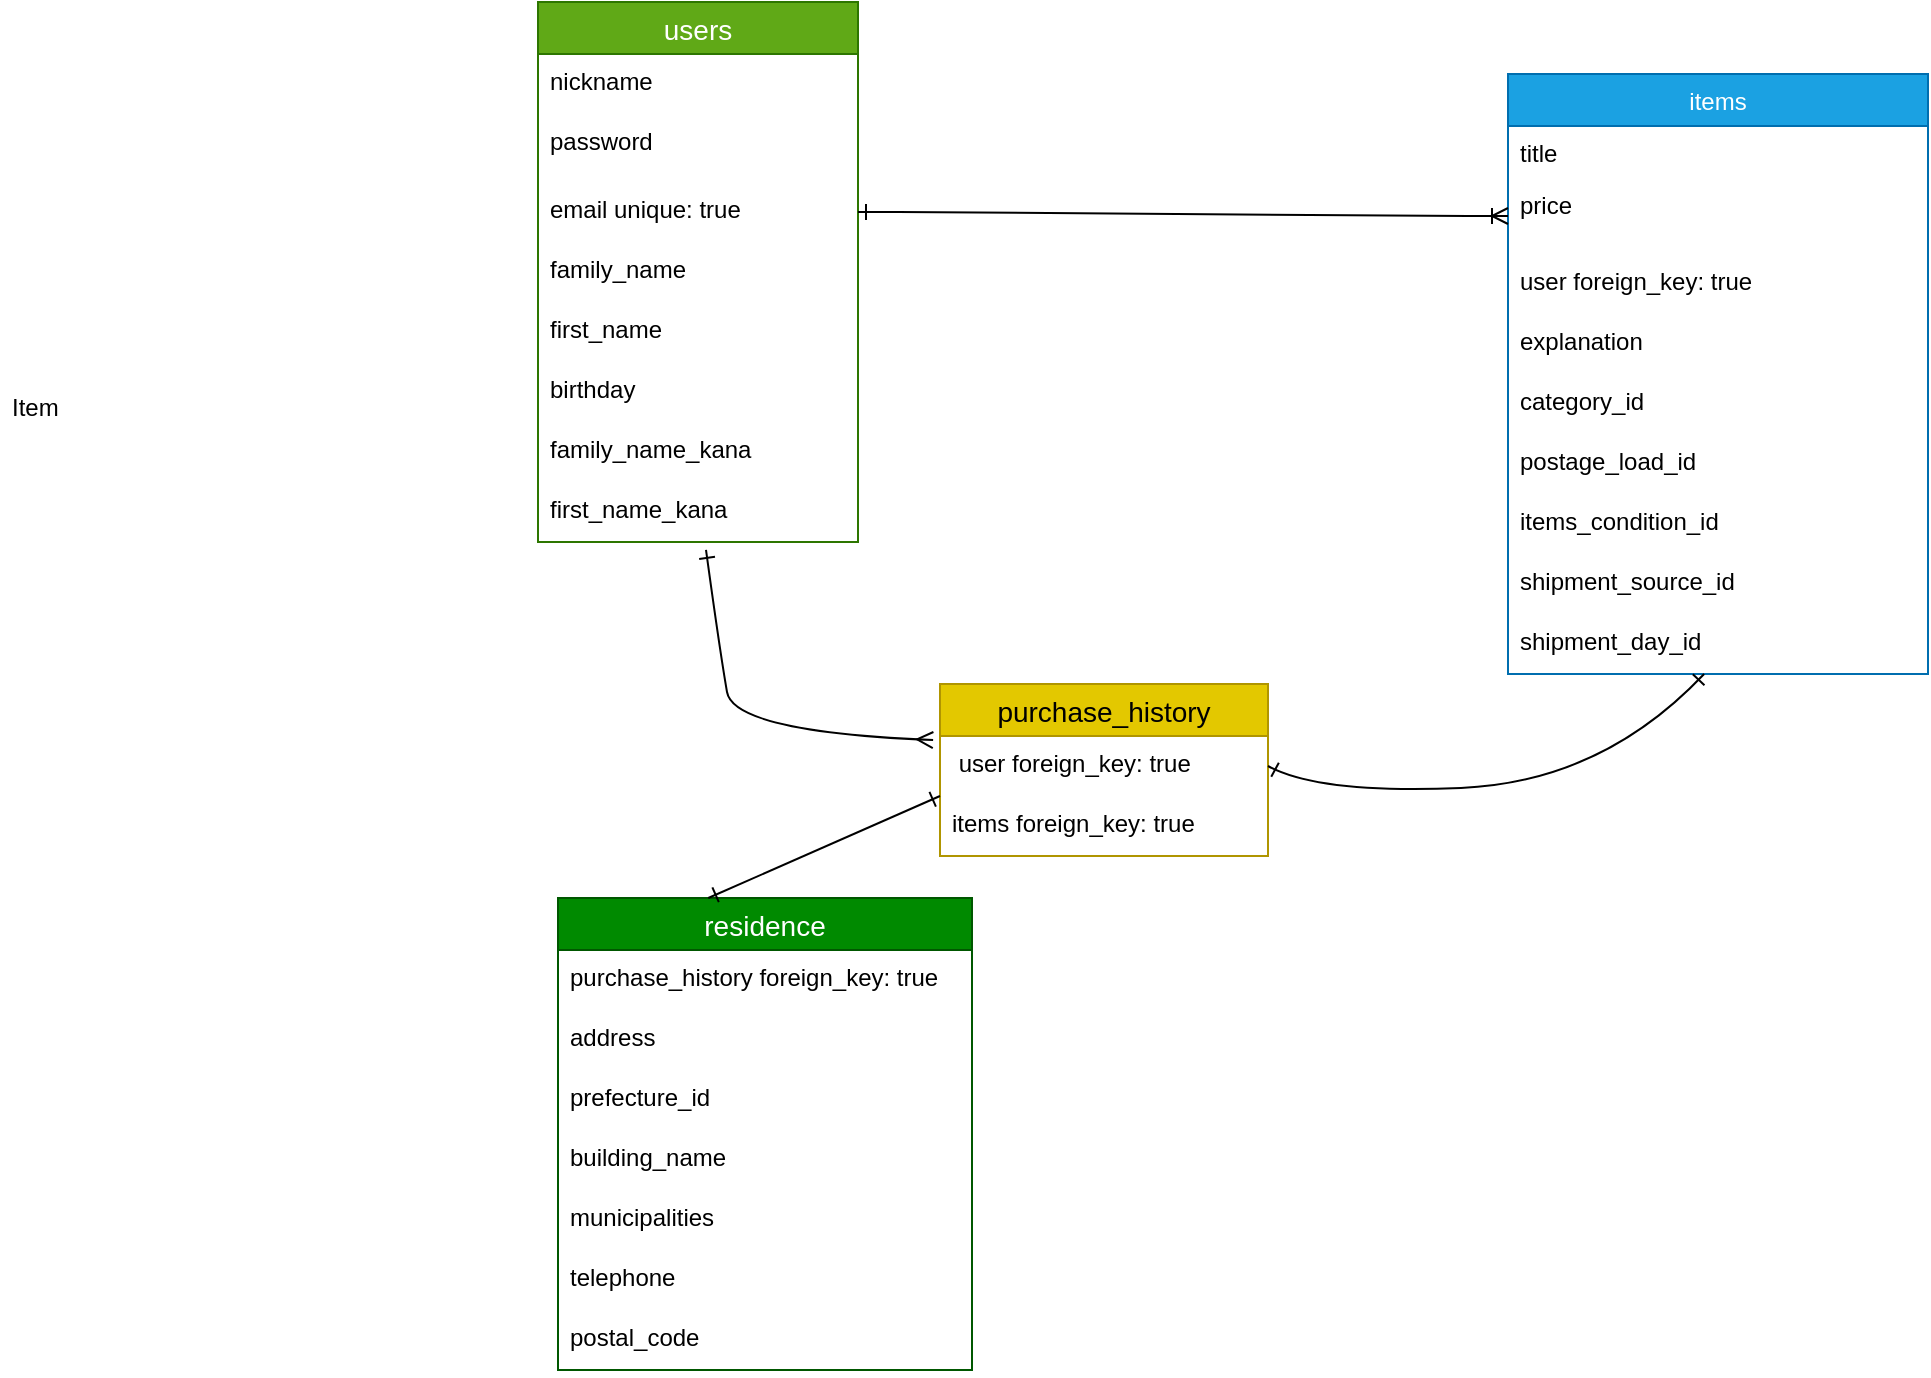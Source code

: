 <mxfile>
    <diagram id="U56RGf5y1xXyL2C-XIBv" name="ページ1">
        <mxGraphModel dx="1543" dy="680" grid="0" gridSize="10" guides="1" tooltips="1" connect="1" arrows="0" fold="1" page="1" pageScale="1" pageWidth="827" pageHeight="1169" background="none" math="0" shadow="0">
            <root>
                <mxCell id="0"/>
                <mxCell id="1" parent="0"/>
                <mxCell id="15" value="users" style="swimlane;fontStyle=0;childLayout=stackLayout;horizontal=1;startSize=26;horizontalStack=0;resizeParent=1;resizeParentMax=0;resizeLast=0;collapsible=1;marginBottom=0;align=center;fontSize=14;fillColor=#60a917;strokeColor=#2D7600;fontColor=#ffffff;" vertex="1" parent="1">
                    <mxGeometry x="49" y="67" width="160" height="270" as="geometry"/>
                </mxCell>
                <mxCell id="16" value="nickname" style="text;strokeColor=none;fillColor=none;spacingLeft=4;spacingRight=4;overflow=hidden;rotatable=0;points=[[0,0.5],[1,0.5]];portConstraint=eastwest;fontSize=12;" vertex="1" parent="15">
                    <mxGeometry y="26" width="160" height="30" as="geometry"/>
                </mxCell>
                <mxCell id="18" value="password" style="text;strokeColor=none;fillColor=none;spacingLeft=4;spacingRight=4;overflow=hidden;rotatable=0;points=[[0,0.5],[1,0.5]];portConstraint=eastwest;fontSize=12;" vertex="1" parent="15">
                    <mxGeometry y="56" width="160" height="34" as="geometry"/>
                </mxCell>
                <mxCell id="46" value="email unique: true" style="text;strokeColor=none;fillColor=none;spacingLeft=4;spacingRight=4;overflow=hidden;rotatable=0;points=[[0,0.5],[1,0.5]];portConstraint=eastwest;fontSize=12;" vertex="1" parent="15">
                    <mxGeometry y="90" width="160" height="30" as="geometry"/>
                </mxCell>
                <mxCell id="57" value="family_name" style="text;strokeColor=none;fillColor=none;spacingLeft=4;spacingRight=4;overflow=hidden;rotatable=0;points=[[0,0.5],[1,0.5]];portConstraint=eastwest;fontSize=12;" vertex="1" parent="15">
                    <mxGeometry y="120" width="160" height="30" as="geometry"/>
                </mxCell>
                <mxCell id="59" value="first_name" style="text;strokeColor=none;fillColor=none;spacingLeft=4;spacingRight=4;overflow=hidden;rotatable=0;points=[[0,0.5],[1,0.5]];portConstraint=eastwest;fontSize=12;" vertex="1" parent="15">
                    <mxGeometry y="150" width="160" height="30" as="geometry"/>
                </mxCell>
                <mxCell id="60" value="birthday" style="text;strokeColor=none;fillColor=none;spacingLeft=4;spacingRight=4;overflow=hidden;rotatable=0;points=[[0,0.5],[1,0.5]];portConstraint=eastwest;fontSize=12;" vertex="1" parent="15">
                    <mxGeometry y="180" width="160" height="30" as="geometry"/>
                </mxCell>
                <mxCell id="96" value="family_name_kana " style="text;strokeColor=none;fillColor=none;spacingLeft=4;spacingRight=4;overflow=hidden;rotatable=0;points=[[0,0.5],[1,0.5]];portConstraint=eastwest;fontSize=12;" vertex="1" parent="15">
                    <mxGeometry y="210" width="160" height="30" as="geometry"/>
                </mxCell>
                <mxCell id="97" value="first_name_kana" style="text;strokeColor=none;fillColor=none;spacingLeft=4;spacingRight=4;overflow=hidden;rotatable=0;points=[[0,0.5],[1,0.5]];portConstraint=eastwest;fontSize=12;" vertex="1" parent="15">
                    <mxGeometry y="240" width="160" height="30" as="geometry"/>
                </mxCell>
                <mxCell id="19" value="items" style="swimlane;fontStyle=0;childLayout=stackLayout;horizontal=1;startSize=26;horizontalStack=0;resizeParent=1;resizeParentMax=0;resizeLast=0;collapsible=1;marginBottom=0;fillColor=#1ba1e2;strokeColor=#006EAF;fontColor=#ffffff;" vertex="1" parent="1">
                    <mxGeometry x="534" y="103" width="210" height="300" as="geometry"/>
                </mxCell>
                <mxCell id="20" value="title" style="text;strokeColor=none;fillColor=none;align=left;verticalAlign=top;spacingLeft=4;spacingRight=4;overflow=hidden;rotatable=0;points=[[0,0.5],[1,0.5]];portConstraint=eastwest;" vertex="1" parent="19">
                    <mxGeometry y="26" width="210" height="26" as="geometry"/>
                </mxCell>
                <mxCell id="22" value="price&#10;&#10;&#10;" style="text;strokeColor=none;fillColor=none;align=left;verticalAlign=top;spacingLeft=4;spacingRight=4;overflow=hidden;rotatable=0;points=[[0,0.5],[1,0.5]];portConstraint=eastwest;fontStyle=0" vertex="1" parent="19">
                    <mxGeometry y="52" width="210" height="38" as="geometry"/>
                </mxCell>
                <mxCell id="61" value="user foreign_key: true" style="text;strokeColor=none;fillColor=none;spacingLeft=4;spacingRight=4;overflow=hidden;rotatable=0;points=[[0,0.5],[1,0.5]];portConstraint=eastwest;fontSize=12;" vertex="1" parent="19">
                    <mxGeometry y="90" width="210" height="30" as="geometry"/>
                </mxCell>
                <mxCell id="64" value="explanation" style="text;strokeColor=none;fillColor=none;spacingLeft=4;spacingRight=4;overflow=hidden;rotatable=0;points=[[0,0.5],[1,0.5]];portConstraint=eastwest;fontSize=12;" vertex="1" parent="19">
                    <mxGeometry y="120" width="210" height="30" as="geometry"/>
                </mxCell>
                <mxCell id="93" value="category_id" style="text;strokeColor=none;fillColor=none;spacingLeft=4;spacingRight=4;overflow=hidden;rotatable=0;points=[[0,0.5],[1,0.5]];portConstraint=eastwest;fontSize=12;" vertex="1" parent="19">
                    <mxGeometry y="150" width="210" height="30" as="geometry"/>
                </mxCell>
                <mxCell id="92" value="postage_load_id" style="text;strokeColor=none;fillColor=none;spacingLeft=4;spacingRight=4;overflow=hidden;rotatable=0;points=[[0,0.5],[1,0.5]];portConstraint=eastwest;fontSize=12;" vertex="1" parent="19">
                    <mxGeometry y="180" width="210" height="30" as="geometry"/>
                </mxCell>
                <mxCell id="90" value="items_condition_id" style="text;strokeColor=none;fillColor=none;spacingLeft=4;spacingRight=4;overflow=hidden;rotatable=0;points=[[0,0.5],[1,0.5]];portConstraint=eastwest;fontSize=12;" vertex="1" parent="19">
                    <mxGeometry y="210" width="210" height="30" as="geometry"/>
                </mxCell>
                <mxCell id="94" value="shipment_source_id" style="text;strokeColor=none;fillColor=none;spacingLeft=4;spacingRight=4;overflow=hidden;rotatable=0;points=[[0,0.5],[1,0.5]];portConstraint=eastwest;fontSize=12;" vertex="1" parent="19">
                    <mxGeometry y="240" width="210" height="30" as="geometry"/>
                </mxCell>
                <mxCell id="95" value="shipment_day_id" style="text;strokeColor=none;fillColor=none;spacingLeft=4;spacingRight=4;overflow=hidden;rotatable=0;points=[[0,0.5],[1,0.5]];portConstraint=eastwest;fontSize=12;" vertex="1" parent="19">
                    <mxGeometry y="270" width="210" height="30" as="geometry"/>
                </mxCell>
                <mxCell id="41" value="" style="edgeStyle=entityRelationEdgeStyle;fontSize=12;html=1;endArrow=ERoneToMany;startArrow=ERone;entryX=0;entryY=0.5;entryDx=0;entryDy=0;startFill=0;exitX=1;exitY=0.5;exitDx=0;exitDy=0;" edge="1" parent="1" source="46" target="22">
                    <mxGeometry width="100" height="100" relative="1" as="geometry">
                        <mxPoint x="278" y="269" as="sourcePoint"/>
                        <mxPoint x="320" y="140" as="targetPoint"/>
                    </mxGeometry>
                </mxCell>
                <mxCell id="50" value="" style="curved=1;endArrow=ERmany;html=1;endFill=0;startArrow=ERone;startFill=0;entryX=-0.021;entryY=0.067;entryDx=0;entryDy=0;entryPerimeter=0;exitX=0.525;exitY=1.133;exitDx=0;exitDy=0;exitPerimeter=0;" edge="1" parent="1" source="97" target="53">
                    <mxGeometry width="50" height="50" relative="1" as="geometry">
                        <mxPoint x="130" y="346" as="sourcePoint"/>
                        <mxPoint x="216" y="423" as="targetPoint"/>
                        <Array as="points">
                            <mxPoint x="140" y="392"/>
                            <mxPoint x="147" y="432"/>
                        </Array>
                    </mxGeometry>
                </mxCell>
                <mxCell id="51" value="purchase_history" style="swimlane;fontStyle=0;childLayout=stackLayout;horizontal=1;startSize=26;horizontalStack=0;resizeParent=1;resizeParentMax=0;resizeLast=0;collapsible=1;marginBottom=0;align=center;fontSize=14;fillColor=#e3c800;strokeColor=#B09500;fontColor=#000000;" vertex="1" parent="1">
                    <mxGeometry x="250" y="408" width="164" height="86" as="geometry"/>
                </mxCell>
                <mxCell id="53" value=" user foreign_key: true" style="text;strokeColor=none;fillColor=none;spacingLeft=4;spacingRight=4;overflow=hidden;rotatable=0;points=[[0,0.5],[1,0.5]];portConstraint=eastwest;fontSize=12;" vertex="1" parent="51">
                    <mxGeometry y="26" width="164" height="30" as="geometry"/>
                </mxCell>
                <mxCell id="54" value="items foreign_key: true" style="text;strokeColor=none;fillColor=none;spacingLeft=4;spacingRight=4;overflow=hidden;rotatable=0;points=[[0,0.5],[1,0.5]];portConstraint=eastwest;fontSize=12;" vertex="1" parent="51">
                    <mxGeometry y="56" width="164" height="30" as="geometry"/>
                </mxCell>
                <mxCell id="55" value="" style="curved=1;endArrow=ERone;html=1;endFill=0;startArrow=ERone;startFill=0;entryX=1;entryY=0.5;entryDx=0;entryDy=0;exitX=0.467;exitY=1;exitDx=0;exitDy=0;exitPerimeter=0;" edge="1" parent="1" source="95" target="53">
                    <mxGeometry width="50" height="50" relative="1" as="geometry">
                        <mxPoint x="504" y="536" as="sourcePoint"/>
                        <mxPoint x="383" y="457" as="targetPoint"/>
                        <Array as="points">
                            <mxPoint x="581" y="457"/>
                            <mxPoint x="440" y="463"/>
                        </Array>
                    </mxGeometry>
                </mxCell>
                <mxCell id="58" value="Item" style="text;strokeColor=none;fillColor=none;spacingLeft=4;spacingRight=4;overflow=hidden;rotatable=0;points=[[0,0.5],[1,0.5]];portConstraint=eastwest;fontSize=12;" vertex="1" parent="1">
                    <mxGeometry x="-220" y="256" width="40" height="30" as="geometry"/>
                </mxCell>
                <mxCell id="80" value="residence" style="swimlane;fontStyle=0;childLayout=stackLayout;horizontal=1;startSize=26;horizontalStack=0;resizeParent=1;resizeParentMax=0;resizeLast=0;collapsible=1;marginBottom=0;align=center;fontSize=14;fillColor=#008a00;strokeColor=#005700;fontColor=#ffffff;" vertex="1" parent="1">
                    <mxGeometry x="59" y="515" width="207" height="236" as="geometry"/>
                </mxCell>
                <mxCell id="91" value="purchase_history foreign_key: true" style="text;strokeColor=none;fillColor=none;spacingLeft=4;spacingRight=4;overflow=hidden;rotatable=0;points=[[0,0.5],[1,0.5]];portConstraint=eastwest;fontSize=12;" vertex="1" parent="80">
                    <mxGeometry y="26" width="207" height="30" as="geometry"/>
                </mxCell>
                <mxCell id="84" value="address" style="text;strokeColor=none;fillColor=none;spacingLeft=4;spacingRight=4;overflow=hidden;rotatable=0;points=[[0,0.5],[1,0.5]];portConstraint=eastwest;fontSize=12;" vertex="1" parent="80">
                    <mxGeometry y="56" width="207" height="30" as="geometry"/>
                </mxCell>
                <mxCell id="98" value="prefecture_id" style="text;strokeColor=none;fillColor=none;spacingLeft=4;spacingRight=4;overflow=hidden;rotatable=0;points=[[0,0.5],[1,0.5]];portConstraint=eastwest;fontSize=12;" vertex="1" parent="80">
                    <mxGeometry y="86" width="207" height="30" as="geometry"/>
                </mxCell>
                <mxCell id="100" value="building_name" style="text;strokeColor=none;fillColor=none;spacingLeft=4;spacingRight=4;overflow=hidden;rotatable=0;points=[[0,0.5],[1,0.5]];portConstraint=eastwest;fontSize=12;" vertex="1" parent="80">
                    <mxGeometry y="116" width="207" height="30" as="geometry"/>
                </mxCell>
                <mxCell id="99" value="municipalities" style="text;strokeColor=none;fillColor=none;spacingLeft=4;spacingRight=4;overflow=hidden;rotatable=0;points=[[0,0.5],[1,0.5]];portConstraint=eastwest;fontSize=12;" vertex="1" parent="80">
                    <mxGeometry y="146" width="207" height="30" as="geometry"/>
                </mxCell>
                <mxCell id="101" value="telephone" style="text;strokeColor=none;fillColor=none;spacingLeft=4;spacingRight=4;overflow=hidden;rotatable=0;points=[[0,0.5],[1,0.5]];portConstraint=eastwest;fontSize=12;" vertex="1" parent="80">
                    <mxGeometry y="176" width="207" height="30" as="geometry"/>
                </mxCell>
                <mxCell id="102" value="postal_code" style="text;strokeColor=none;fillColor=none;spacingLeft=4;spacingRight=4;overflow=hidden;rotatable=0;points=[[0,0.5],[1,0.5]];portConstraint=eastwest;fontSize=12;" vertex="1" parent="80">
                    <mxGeometry y="206" width="207" height="30" as="geometry"/>
                </mxCell>
                <mxCell id="87" value="" style="endArrow=ERone;html=1;entryX=0;entryY=0;entryDx=0;entryDy=0;entryPerimeter=0;exitX=0.363;exitY=0;exitDx=0;exitDy=0;exitPerimeter=0;startArrow=ERone;startFill=0;endFill=0;" edge="1" parent="1" source="80" target="54">
                    <mxGeometry width="50" height="50" relative="1" as="geometry">
                        <mxPoint x="130" y="506" as="sourcePoint"/>
                        <mxPoint x="415" y="332" as="targetPoint"/>
                    </mxGeometry>
                </mxCell>
            </root>
        </mxGraphModel>
    </diagram>
</mxfile>